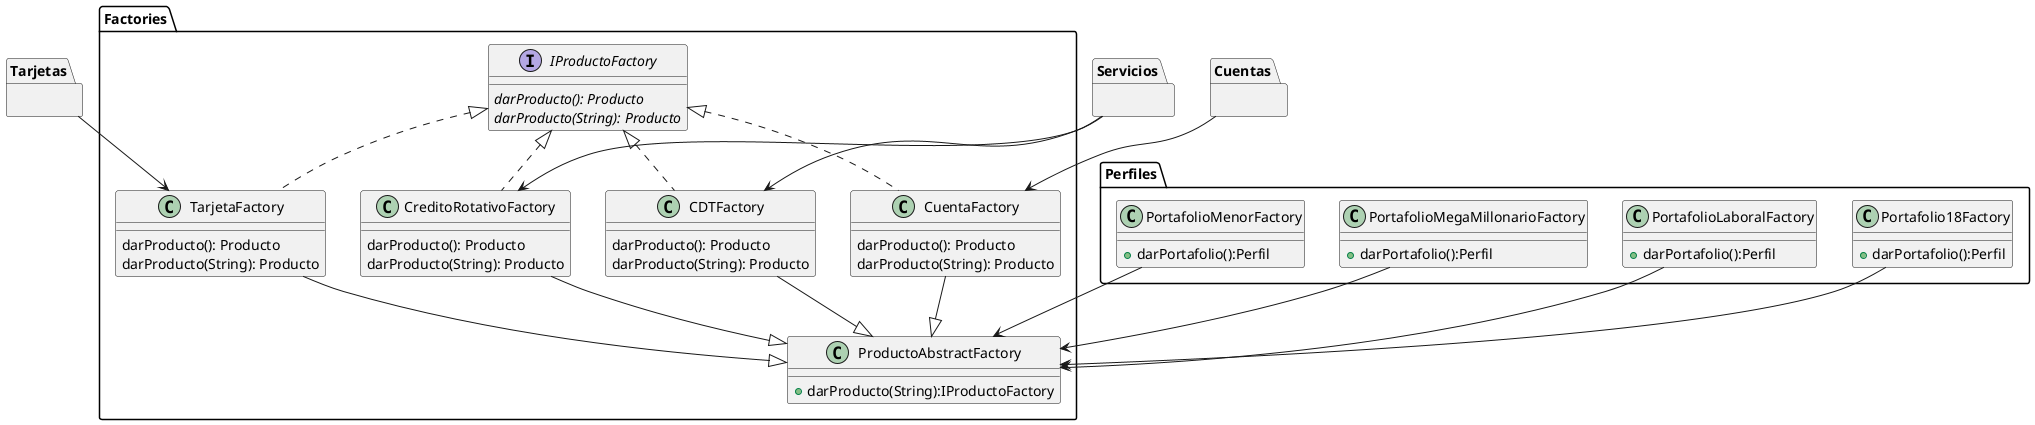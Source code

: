 @startuml
package Perfiles{
	class Portafolio18Factory{
		+darPortafolio():Perfil
	}
	class PortafolioLaboralFactory{
		+darPortafolio():Perfil
	}
	class PortafolioMegaMillonarioFactory{
		+darPortafolio():Perfil
	}
	class PortafolioMenorFactory{
		+darPortafolio():Perfil
	}
}
package Factories{
	interface IProductoFactory{
		darProducto(): Producto {abstract}
		darProducto(String): Producto {abstract}
	}
	class TarjetaFactory implements IProductoFactory{
		darProducto(): Producto
		darProducto(String): Producto
	}
	class CuentaFactory implements IProductoFactory{
		darProducto(): Producto
		darProducto(String): Producto
	}
	class CDTFactory implements IProductoFactory{
		darProducto(): Producto
		darProducto(String): Producto
	}
	class CreditoRotativoFactory implements IProductoFactory{
		darProducto(): Producto
		darProducto(String): Producto
	}
	class ProductoAbstractFactory{
		+darProducto(String):IProductoFactory
	}
}
package Tarjetas{}
package Servicios{}
package Cuentas{}

Tarjetas --> TarjetaFactory
Servicios --> CDTFactory
Servicios --> CreditoRotativoFactory
Cuentas --> CuentaFactory
TarjetaFactory --|> ProductoAbstractFactory
CDTFactory --|> ProductoAbstractFactory
CreditoRotativoFactory --|> ProductoAbstractFactory
CuentaFactory --|> ProductoAbstractFactory
Portafolio18Factory --> ProductoAbstractFactory
PortafolioMenorFactory --> ProductoAbstractFactory
PortafolioMegaMillonarioFactory --> ProductoAbstractFactory
PortafolioLaboralFactory --> ProductoAbstractFactory

@enduml
